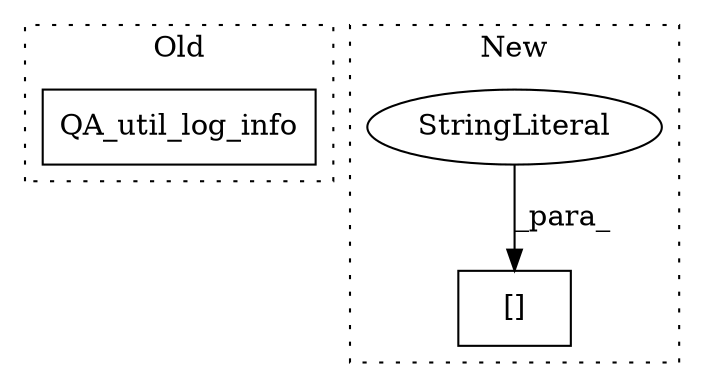 digraph G {
subgraph cluster0 {
1 [label="QA_util_log_info" a="32" s="14924,14965" l="17,1" shape="box"];
label = "Old";
style="dotted";
}
subgraph cluster1 {
2 [label="[]" a="2" s="15164,15195" l="11,1" shape="box"];
3 [label="StringLiteral" a="45" s="15175" l="20" shape="ellipse"];
label = "New";
style="dotted";
}
3 -> 2 [label="_para_"];
}